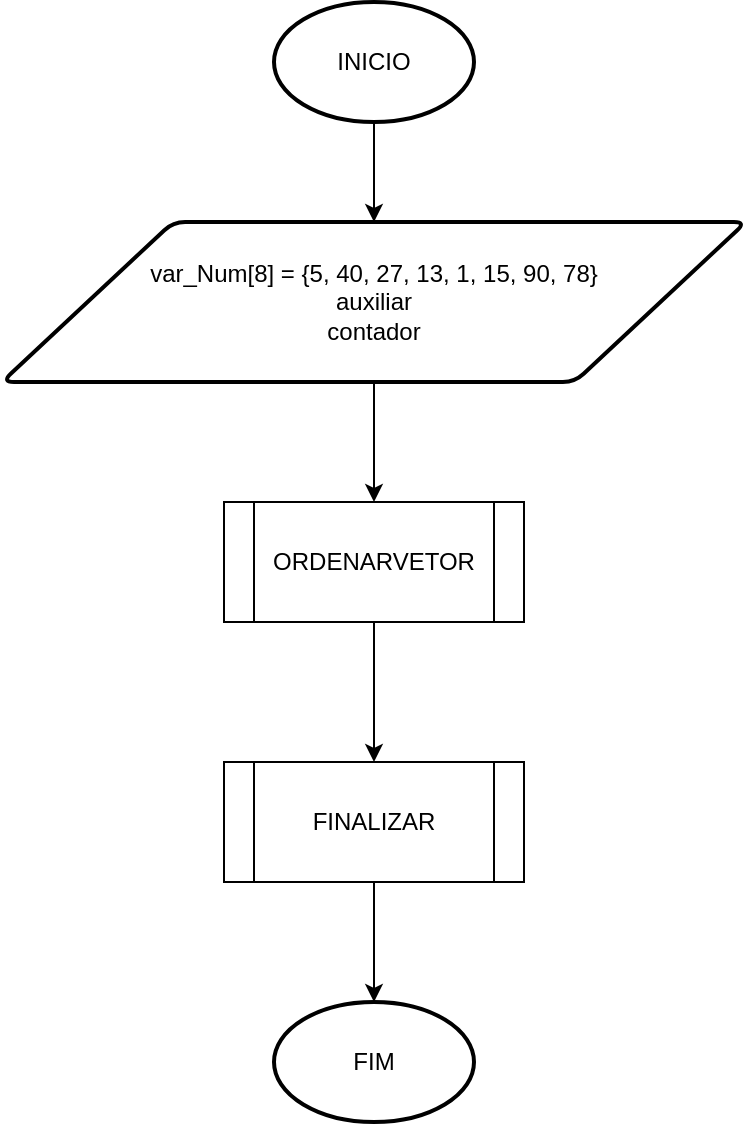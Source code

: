 <mxfile version="26.0.5" pages="3">
  <diagram name="Página-1" id="My65HpO2qbp1qPChe6uS">
    <mxGraphModel dx="1392" dy="761" grid="1" gridSize="10" guides="1" tooltips="1" connect="1" arrows="1" fold="1" page="1" pageScale="1" pageWidth="827" pageHeight="1169" math="0" shadow="0">
      <root>
        <mxCell id="0" />
        <mxCell id="1" parent="0" />
        <mxCell id="q8ZiV4L1AC0ZLFeQXqJj-7" style="edgeStyle=orthogonalEdgeStyle;rounded=0;orthogonalLoop=1;jettySize=auto;html=1;entryX=0.5;entryY=0;entryDx=0;entryDy=0;" edge="1" parent="1" source="q8ZiV4L1AC0ZLFeQXqJj-1" target="q8ZiV4L1AC0ZLFeQXqJj-5">
          <mxGeometry relative="1" as="geometry" />
        </mxCell>
        <mxCell id="q8ZiV4L1AC0ZLFeQXqJj-1" value="var_Num[8] = {5, 40, 27, 13, 1, 15, 90, 78}&lt;div&gt;auxiliar&lt;/div&gt;&lt;div&gt;contador&lt;/div&gt;" style="shape=parallelogram;html=1;strokeWidth=2;perimeter=parallelogramPerimeter;whiteSpace=wrap;rounded=1;arcSize=12;size=0.23;" vertex="1" parent="1">
          <mxGeometry x="228" y="150" width="372" height="80" as="geometry" />
        </mxCell>
        <mxCell id="q8ZiV4L1AC0ZLFeQXqJj-4" style="edgeStyle=orthogonalEdgeStyle;rounded=0;orthogonalLoop=1;jettySize=auto;html=1;entryX=0.5;entryY=0;entryDx=0;entryDy=0;" edge="1" parent="1" source="q8ZiV4L1AC0ZLFeQXqJj-2" target="q8ZiV4L1AC0ZLFeQXqJj-1">
          <mxGeometry relative="1" as="geometry" />
        </mxCell>
        <mxCell id="q8ZiV4L1AC0ZLFeQXqJj-2" value="INICIO" style="strokeWidth=2;html=1;shape=mxgraph.flowchart.start_1;whiteSpace=wrap;" vertex="1" parent="1">
          <mxGeometry x="364" y="40" width="100" height="60" as="geometry" />
        </mxCell>
        <mxCell id="q8ZiV4L1AC0ZLFeQXqJj-3" value="FIM" style="strokeWidth=2;html=1;shape=mxgraph.flowchart.start_1;whiteSpace=wrap;" vertex="1" parent="1">
          <mxGeometry x="364" y="540" width="100" height="60" as="geometry" />
        </mxCell>
        <mxCell id="q8ZiV4L1AC0ZLFeQXqJj-8" style="edgeStyle=orthogonalEdgeStyle;rounded=0;orthogonalLoop=1;jettySize=auto;html=1;entryX=0.5;entryY=0;entryDx=0;entryDy=0;" edge="1" parent="1" source="q8ZiV4L1AC0ZLFeQXqJj-5" target="q8ZiV4L1AC0ZLFeQXqJj-6">
          <mxGeometry relative="1" as="geometry" />
        </mxCell>
        <UserObject label="ORDENARVETOR" link="data:page/id,iSA7QdPR_st6PrykNXkP" id="q8ZiV4L1AC0ZLFeQXqJj-5">
          <mxCell style="shape=process;whiteSpace=wrap;html=1;backgroundOutline=1;" vertex="1" parent="1">
            <mxGeometry x="339" y="290" width="150" height="60" as="geometry" />
          </mxCell>
        </UserObject>
        <UserObject label="FINALIZAR" link="data:page/id,rOOF6I24mTunzpO8amU1" id="q8ZiV4L1AC0ZLFeQXqJj-6">
          <mxCell style="shape=process;whiteSpace=wrap;html=1;backgroundOutline=1;" vertex="1" parent="1">
            <mxGeometry x="339" y="420" width="150" height="60" as="geometry" />
          </mxCell>
        </UserObject>
        <mxCell id="q8ZiV4L1AC0ZLFeQXqJj-9" style="edgeStyle=orthogonalEdgeStyle;rounded=0;orthogonalLoop=1;jettySize=auto;html=1;entryX=0.5;entryY=0;entryDx=0;entryDy=0;entryPerimeter=0;" edge="1" parent="1" source="q8ZiV4L1AC0ZLFeQXqJj-6" target="q8ZiV4L1AC0ZLFeQXqJj-3">
          <mxGeometry relative="1" as="geometry" />
        </mxCell>
      </root>
    </mxGraphModel>
  </diagram>
  <diagram id="iSA7QdPR_st6PrykNXkP" name="ORDENARVETOR">
    <mxGraphModel dx="1392" dy="761" grid="1" gridSize="10" guides="1" tooltips="1" connect="1" arrows="1" fold="1" page="1" pageScale="1" pageWidth="827" pageHeight="1169" math="0" shadow="0">
      <root>
        <mxCell id="0" />
        <mxCell id="1" parent="0" />
        <mxCell id="LXuHKF2204KWVgSGNHj2-2" style="edgeStyle=orthogonalEdgeStyle;rounded=0;orthogonalLoop=1;jettySize=auto;html=1;entryX=0.5;entryY=0;entryDx=0;entryDy=0;" edge="1" parent="1" source="_jejn5YlnXXJN4pnl3Pv-1" target="LXuHKF2204KWVgSGNHj2-1">
          <mxGeometry relative="1" as="geometry" />
        </mxCell>
        <mxCell id="_jejn5YlnXXJN4pnl3Pv-1" value="ORDENARVETOR" style="strokeWidth=2;html=1;shape=mxgraph.flowchart.start_1;whiteSpace=wrap;" vertex="1" parent="1">
          <mxGeometry x="364" y="40" width="116" height="60" as="geometry" />
        </mxCell>
        <mxCell id="_jejn5YlnXXJN4pnl3Pv-2" value="FIM" style="strokeWidth=2;html=1;shape=mxgraph.flowchart.start_1;whiteSpace=wrap;" vertex="1" parent="1">
          <mxGeometry x="364" y="940" width="100" height="60" as="geometry" />
        </mxCell>
        <mxCell id="LXuHKF2204KWVgSGNHj2-1" value="contador = 0, &amp;lt;= 8, ++" style="rounded=1;whiteSpace=wrap;html=1;absoluteArcSize=1;arcSize=14;strokeWidth=2;" vertex="1" parent="1">
          <mxGeometry x="353" y="160" width="138" height="40" as="geometry" />
        </mxCell>
        <mxCell id="LXuHKF2204KWVgSGNHj2-28" style="edgeStyle=orthogonalEdgeStyle;rounded=0;orthogonalLoop=1;jettySize=auto;html=1;entryX=0;entryY=0.5;entryDx=0;entryDy=0;" edge="1" parent="1" source="LXuHKF2204KWVgSGNHj2-3" target="LXuHKF2204KWVgSGNHj2-1">
          <mxGeometry relative="1" as="geometry">
            <Array as="points">
              <mxPoint x="260" y="380" />
              <mxPoint x="260" y="180" />
            </Array>
          </mxGeometry>
        </mxCell>
        <mxCell id="LXuHKF2204KWVgSGNHj2-29" value="F" style="edgeLabel;html=1;align=center;verticalAlign=middle;resizable=0;points=[];" vertex="1" connectable="0" parent="LXuHKF2204KWVgSGNHj2-28">
          <mxGeometry x="-0.862" y="-3" relative="1" as="geometry">
            <mxPoint as="offset" />
          </mxGeometry>
        </mxCell>
        <mxCell id="LXuHKF2204KWVgSGNHj2-3" value="contador2 = 0, &amp;lt; 7, ++" style="rounded=1;whiteSpace=wrap;html=1;absoluteArcSize=1;arcSize=14;strokeWidth=2;" vertex="1" parent="1">
          <mxGeometry x="345" y="360" width="138" height="40" as="geometry" />
        </mxCell>
        <mxCell id="LXuHKF2204KWVgSGNHj2-7" style="edgeStyle=orthogonalEdgeStyle;rounded=0;orthogonalLoop=1;jettySize=auto;html=1;entryX=0.5;entryY=0;entryDx=0;entryDy=0;" edge="1" parent="1" source="LXuHKF2204KWVgSGNHj2-4" target="LXuHKF2204KWVgSGNHj2-3">
          <mxGeometry relative="1" as="geometry" />
        </mxCell>
        <mxCell id="LXuHKF2204KWVgSGNHj2-4" value="contador2" style="shape=parallelogram;html=1;strokeWidth=2;perimeter=parallelogramPerimeter;whiteSpace=wrap;rounded=1;arcSize=12;size=0.23;" vertex="1" parent="1">
          <mxGeometry x="364" y="250" width="100" height="60" as="geometry" />
        </mxCell>
        <mxCell id="LXuHKF2204KWVgSGNHj2-6" style="edgeStyle=orthogonalEdgeStyle;rounded=0;orthogonalLoop=1;jettySize=auto;html=1;entryX=0.58;entryY=-0.017;entryDx=0;entryDy=0;entryPerimeter=0;" edge="1" parent="1" source="LXuHKF2204KWVgSGNHj2-1" target="LXuHKF2204KWVgSGNHj2-4">
          <mxGeometry relative="1" as="geometry">
            <Array as="points">
              <mxPoint x="422" y="220" />
              <mxPoint x="422" y="220" />
            </Array>
          </mxGeometry>
        </mxCell>
        <mxCell id="LXuHKF2204KWVgSGNHj2-21" value="V" style="edgeLabel;html=1;align=center;verticalAlign=middle;resizable=0;points=[];" vertex="1" connectable="0" parent="LXuHKF2204KWVgSGNHj2-6">
          <mxGeometry x="-0.265" y="1" relative="1" as="geometry">
            <mxPoint as="offset" />
          </mxGeometry>
        </mxCell>
        <mxCell id="LXuHKF2204KWVgSGNHj2-8" value="var_Num[contador2] &amp;gt; var_Num[contador2 + 1]" style="strokeWidth=2;html=1;shape=mxgraph.flowchart.decision;whiteSpace=wrap;" vertex="1" parent="1">
          <mxGeometry x="315" y="460" width="198" height="100" as="geometry" />
        </mxCell>
        <mxCell id="LXuHKF2204KWVgSGNHj2-9" style="edgeStyle=orthogonalEdgeStyle;rounded=0;orthogonalLoop=1;jettySize=auto;html=1;entryX=0.5;entryY=0;entryDx=0;entryDy=0;entryPerimeter=0;" edge="1" parent="1" source="LXuHKF2204KWVgSGNHj2-3" target="LXuHKF2204KWVgSGNHj2-8">
          <mxGeometry relative="1" as="geometry" />
        </mxCell>
        <mxCell id="LXuHKF2204KWVgSGNHj2-20" value="V" style="edgeLabel;html=1;align=center;verticalAlign=middle;resizable=0;points=[];" vertex="1" connectable="0" parent="LXuHKF2204KWVgSGNHj2-9">
          <mxGeometry x="-0.3" y="-1" relative="1" as="geometry">
            <mxPoint as="offset" />
          </mxGeometry>
        </mxCell>
        <mxCell id="LXuHKF2204KWVgSGNHj2-10" value="auxiliar = var_Num[contador2]&lt;div&gt;var_Num[contador2] = var_Num[contador2 + 1]&lt;/div&gt;&lt;div&gt;var_Num[contador2 + 1] = auxiliar&lt;/div&gt;" style="rounded=1;whiteSpace=wrap;html=1;absoluteArcSize=1;arcSize=14;strokeWidth=2;" vertex="1" parent="1">
          <mxGeometry x="80" y="600" width="265" height="65" as="geometry" />
        </mxCell>
        <mxCell id="LXuHKF2204KWVgSGNHj2-11" style="edgeStyle=orthogonalEdgeStyle;rounded=0;orthogonalLoop=1;jettySize=auto;html=1;entryX=0.464;entryY=0;entryDx=0;entryDy=0;entryPerimeter=0;" edge="1" parent="1" source="LXuHKF2204KWVgSGNHj2-8" target="LXuHKF2204KWVgSGNHj2-10">
          <mxGeometry relative="1" as="geometry">
            <Array as="points">
              <mxPoint x="203" y="510" />
            </Array>
          </mxGeometry>
        </mxCell>
        <mxCell id="LXuHKF2204KWVgSGNHj2-14" value="V" style="edgeLabel;html=1;align=center;verticalAlign=middle;resizable=0;points=[];" vertex="1" connectable="0" parent="LXuHKF2204KWVgSGNHj2-11">
          <mxGeometry x="-0.584" y="1" relative="1" as="geometry">
            <mxPoint as="offset" />
          </mxGeometry>
        </mxCell>
        <mxCell id="LXuHKF2204KWVgSGNHj2-30" style="edgeStyle=orthogonalEdgeStyle;rounded=0;orthogonalLoop=1;jettySize=auto;html=1;entryX=1;entryY=0.5;entryDx=0;entryDy=0;" edge="1" parent="1" source="LXuHKF2204KWVgSGNHj2-12" target="LXuHKF2204KWVgSGNHj2-3">
          <mxGeometry relative="1" as="geometry">
            <Array as="points">
              <mxPoint x="414" y="840" />
              <mxPoint x="640" y="840" />
              <mxPoint x="640" y="380" />
            </Array>
          </mxGeometry>
        </mxCell>
        <mxCell id="LXuHKF2204KWVgSGNHj2-12" value="" style="strokeWidth=2;html=1;shape=mxgraph.flowchart.start_2;whiteSpace=wrap;" vertex="1" parent="1">
          <mxGeometry x="393" y="760" width="42" height="40" as="geometry" />
        </mxCell>
        <mxCell id="LXuHKF2204KWVgSGNHj2-13" style="edgeStyle=orthogonalEdgeStyle;rounded=0;orthogonalLoop=1;jettySize=auto;html=1;entryX=0;entryY=0.5;entryDx=0;entryDy=0;entryPerimeter=0;" edge="1" parent="1" source="LXuHKF2204KWVgSGNHj2-10" target="LXuHKF2204KWVgSGNHj2-12">
          <mxGeometry relative="1" as="geometry">
            <Array as="points">
              <mxPoint x="213" y="780" />
            </Array>
          </mxGeometry>
        </mxCell>
        <mxCell id="LXuHKF2204KWVgSGNHj2-15" style="edgeStyle=orthogonalEdgeStyle;rounded=0;orthogonalLoop=1;jettySize=auto;html=1;entryX=1;entryY=0.5;entryDx=0;entryDy=0;entryPerimeter=0;" edge="1" parent="1" source="LXuHKF2204KWVgSGNHj2-8" target="LXuHKF2204KWVgSGNHj2-12">
          <mxGeometry relative="1" as="geometry">
            <Array as="points">
              <mxPoint x="600" y="510" />
              <mxPoint x="600" y="780" />
            </Array>
          </mxGeometry>
        </mxCell>
        <mxCell id="LXuHKF2204KWVgSGNHj2-16" value="F" style="edgeLabel;html=1;align=center;verticalAlign=middle;resizable=0;points=[];" vertex="1" connectable="0" parent="LXuHKF2204KWVgSGNHj2-15">
          <mxGeometry x="-0.87" y="1" relative="1" as="geometry">
            <mxPoint as="offset" />
          </mxGeometry>
        </mxCell>
        <mxCell id="LXuHKF2204KWVgSGNHj2-32" style="edgeStyle=orthogonalEdgeStyle;rounded=0;orthogonalLoop=1;jettySize=auto;html=1;entryX=0.5;entryY=0;entryDx=0;entryDy=0;entryPerimeter=0;" edge="1" parent="1" source="LXuHKF2204KWVgSGNHj2-1" target="_jejn5YlnXXJN4pnl3Pv-2">
          <mxGeometry relative="1" as="geometry">
            <Array as="points">
              <mxPoint x="760" y="180" />
              <mxPoint x="760" y="890" />
              <mxPoint x="414" y="890" />
            </Array>
          </mxGeometry>
        </mxCell>
        <mxCell id="LXuHKF2204KWVgSGNHj2-34" value="F" style="edgeLabel;html=1;align=center;verticalAlign=middle;resizable=0;points=[];" vertex="1" connectable="0" parent="LXuHKF2204KWVgSGNHj2-32">
          <mxGeometry x="-0.9" y="-4" relative="1" as="geometry">
            <mxPoint as="offset" />
          </mxGeometry>
        </mxCell>
      </root>
    </mxGraphModel>
  </diagram>
  <diagram id="rOOF6I24mTunzpO8amU1" name="FINALIZAR">
    <mxGraphModel dx="1392" dy="761" grid="1" gridSize="10" guides="1" tooltips="1" connect="1" arrows="1" fold="1" page="1" pageScale="1" pageWidth="827" pageHeight="1169" math="0" shadow="0">
      <root>
        <mxCell id="0" />
        <mxCell id="1" parent="0" />
        <mxCell id="XzfOZMsGSm2qPcZGqEiM-4" style="edgeStyle=orthogonalEdgeStyle;rounded=0;orthogonalLoop=1;jettySize=auto;html=1;entryX=0.5;entryY=0;entryDx=0;entryDy=0;" edge="1" parent="1" source="XzfOZMsGSm2qPcZGqEiM-1" target="XzfOZMsGSm2qPcZGqEiM-3">
          <mxGeometry relative="1" as="geometry" />
        </mxCell>
        <mxCell id="XzfOZMsGSm2qPcZGqEiM-1" value="FINALIZAR" style="strokeWidth=2;html=1;shape=mxgraph.flowchart.start_1;whiteSpace=wrap;" vertex="1" parent="1">
          <mxGeometry x="364" y="40" width="100" height="60" as="geometry" />
        </mxCell>
        <mxCell id="XzfOZMsGSm2qPcZGqEiM-2" value="FIM" style="strokeWidth=2;html=1;shape=mxgraph.flowchart.start_1;whiteSpace=wrap;" vertex="1" parent="1">
          <mxGeometry x="364" y="520" width="100" height="60" as="geometry" />
        </mxCell>
        <mxCell id="XzfOZMsGSm2qPcZGqEiM-6" style="edgeStyle=orthogonalEdgeStyle;rounded=0;orthogonalLoop=1;jettySize=auto;html=1;" edge="1" parent="1" source="XzfOZMsGSm2qPcZGqEiM-3" target="XzfOZMsGSm2qPcZGqEiM-5">
          <mxGeometry relative="1" as="geometry" />
        </mxCell>
        <mxCell id="XzfOZMsGSm2qPcZGqEiM-7" value="V" style="edgeLabel;html=1;align=center;verticalAlign=middle;resizable=0;points=[];" vertex="1" connectable="0" parent="XzfOZMsGSm2qPcZGqEiM-6">
          <mxGeometry x="-0.514" y="3" relative="1" as="geometry">
            <mxPoint as="offset" />
          </mxGeometry>
        </mxCell>
        <mxCell id="XzfOZMsGSm2qPcZGqEiM-3" value="contador = 0, &amp;lt; 8, ++" style="rounded=1;whiteSpace=wrap;html=1;absoluteArcSize=1;arcSize=14;strokeWidth=2;" vertex="1" parent="1">
          <mxGeometry x="354" y="180" width="120" height="40" as="geometry" />
        </mxCell>
        <mxCell id="XzfOZMsGSm2qPcZGqEiM-9" style="edgeStyle=orthogonalEdgeStyle;rounded=0;orthogonalLoop=1;jettySize=auto;html=1;" edge="1" parent="1" source="XzfOZMsGSm2qPcZGqEiM-5" target="XzfOZMsGSm2qPcZGqEiM-8">
          <mxGeometry relative="1" as="geometry" />
        </mxCell>
        <mxCell id="XzfOZMsGSm2qPcZGqEiM-5" value="var_Num[contador]" style="strokeWidth=2;html=1;shape=mxgraph.flowchart.display;whiteSpace=wrap;" vertex="1" parent="1">
          <mxGeometry x="354" y="290" width="120" height="60" as="geometry" />
        </mxCell>
        <mxCell id="XzfOZMsGSm2qPcZGqEiM-10" style="edgeStyle=orthogonalEdgeStyle;rounded=0;orthogonalLoop=1;jettySize=auto;html=1;entryX=0;entryY=0.5;entryDx=0;entryDy=0;" edge="1" parent="1" source="XzfOZMsGSm2qPcZGqEiM-8" target="XzfOZMsGSm2qPcZGqEiM-3">
          <mxGeometry relative="1" as="geometry">
            <Array as="points">
              <mxPoint x="300" y="440" />
              <mxPoint x="300" y="200" />
            </Array>
          </mxGeometry>
        </mxCell>
        <mxCell id="XzfOZMsGSm2qPcZGqEiM-8" value="" style="strokeWidth=2;html=1;shape=mxgraph.flowchart.start_2;whiteSpace=wrap;" vertex="1" parent="1">
          <mxGeometry x="394" y="420" width="40" height="40" as="geometry" />
        </mxCell>
        <mxCell id="XzfOZMsGSm2qPcZGqEiM-12" style="edgeStyle=orthogonalEdgeStyle;rounded=0;orthogonalLoop=1;jettySize=auto;html=1;entryX=0.5;entryY=0;entryDx=0;entryDy=0;entryPerimeter=0;" edge="1" parent="1" source="XzfOZMsGSm2qPcZGqEiM-8" target="XzfOZMsGSm2qPcZGqEiM-2">
          <mxGeometry relative="1" as="geometry" />
        </mxCell>
        <mxCell id="XzfOZMsGSm2qPcZGqEiM-13" style="edgeStyle=orthogonalEdgeStyle;rounded=0;orthogonalLoop=1;jettySize=auto;html=1;entryX=1;entryY=0.5;entryDx=0;entryDy=0;entryPerimeter=0;" edge="1" parent="1" source="XzfOZMsGSm2qPcZGqEiM-3" target="XzfOZMsGSm2qPcZGqEiM-2">
          <mxGeometry relative="1" as="geometry">
            <Array as="points">
              <mxPoint x="540" y="200" />
              <mxPoint x="540" y="550" />
            </Array>
          </mxGeometry>
        </mxCell>
        <mxCell id="XzfOZMsGSm2qPcZGqEiM-14" value="F" style="edgeLabel;html=1;align=center;verticalAlign=middle;resizable=0;points=[];" vertex="1" connectable="0" parent="XzfOZMsGSm2qPcZGqEiM-13">
          <mxGeometry x="-0.862" y="2" relative="1" as="geometry">
            <mxPoint as="offset" />
          </mxGeometry>
        </mxCell>
      </root>
    </mxGraphModel>
  </diagram>
</mxfile>
